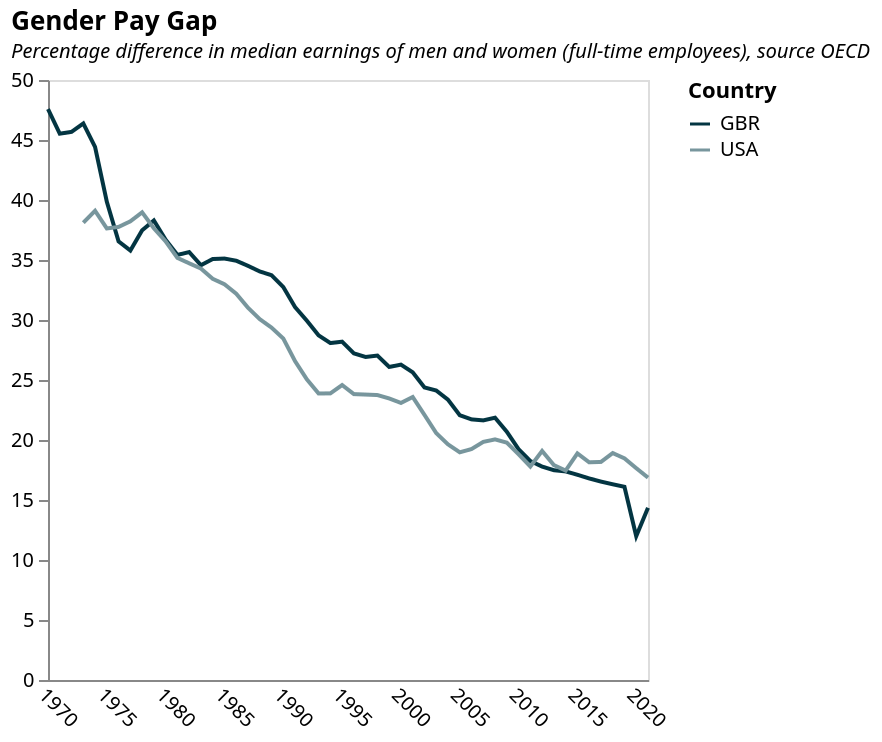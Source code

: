 {
  "$schema": "https://vega.github.io/schema/vega-lite/v5.json",
  "description": "Gender pay gap",
  "title": {
    "text": "Gender Pay Gap",
    "subtitle": "Percentage difference in median earnings of men and women (full-time employees), source OECD",
    "subtitleFontStyle": "italic",
    "subtitleFontSize": 10,
    "anchor": "start",
    "color": "black"
  },
  "width": 300,
  "height": 300,
  "data": {
    "values": [
      {
        "LOCATION": "GBR",
        "TIME": 1970,
        "Value": 47.57803918,
        "Year": "1970"
      },
      {
        "LOCATION": "GBR",
        "TIME": 1971,
        "Value": 45.52742185,
        "Year": "1971"
      },
      {
        "LOCATION": "GBR",
        "TIME": 1972,
        "Value": 45.67779473,
        "Year": "1972"
      },
      {
        "LOCATION": "GBR",
        "TIME": 1973,
        "Value": 46.37872641,
        "Year": "1973"
      },
      {
        "LOCATION": "GBR",
        "TIME": 1974,
        "Value": 44.42223433,
        "Year": "1974"
      },
      {
        "LOCATION": "GBR",
        "TIME": 1975,
        "Value": 39.85541472,
        "Year": "1975"
      },
      {
        "LOCATION": "GBR",
        "TIME": 1976,
        "Value": 36.55030194,
        "Year": "1976"
      },
      {
        "LOCATION": "GBR",
        "TIME": 1977,
        "Value": 35.78836762,
        "Year": "1977"
      },
      {
        "LOCATION": "GBR",
        "TIME": 1978,
        "Value": 37.47486876,
        "Year": "1978"
      },
      {
        "LOCATION": "GBR",
        "TIME": 1979,
        "Value": 38.29523952,
        "Year": "1979"
      },
      {
        "LOCATION": "GBR",
        "TIME": 1980,
        "Value": 36.68858597,
        "Year": "1980"
      },
      {
        "LOCATION": "GBR",
        "TIME": 1981,
        "Value": 35.4268123,
        "Year": "1981"
      },
      {
        "LOCATION": "GBR",
        "TIME": 1982,
        "Value": 35.65961949,
        "Year": "1982"
      },
      {
        "LOCATION": "GBR",
        "TIME": 1983,
        "Value": 34.56728192,
        "Year": "1983"
      },
      {
        "LOCATION": "GBR",
        "TIME": 1984,
        "Value": 35.08152659,
        "Year": "1984"
      },
      {
        "LOCATION": "GBR",
        "TIME": 1985,
        "Value": 35.12011437,
        "Year": "1985"
      },
      {
        "LOCATION": "GBR",
        "TIME": 1986,
        "Value": 34.93850632,
        "Year": "1986"
      },
      {
        "LOCATION": "GBR",
        "TIME": 1987,
        "Value": 34.51295439,
        "Year": "1987"
      },
      {
        "LOCATION": "GBR",
        "TIME": 1988,
        "Value": 34.04572949,
        "Year": "1988"
      },
      {
        "LOCATION": "GBR",
        "TIME": 1989,
        "Value": 33.73065917,
        "Year": "1989"
      },
      {
        "LOCATION": "GBR",
        "TIME": 1990,
        "Value": 32.74495595,
        "Year": "1990"
      },
      {
        "LOCATION": "GBR",
        "TIME": 1991,
        "Value": 31.07547805,
        "Year": "1991"
      },
      {
        "LOCATION": "GBR",
        "TIME": 1992,
        "Value": 29.9466794,
        "Year": "1992"
      },
      {
        "LOCATION": "GBR",
        "TIME": 1993,
        "Value": 28.71901926,
        "Year": "1993"
      },
      {
        "LOCATION": "GBR",
        "TIME": 1994,
        "Value": 28.07971854,
        "Year": "1994"
      },
      {
        "LOCATION": "GBR",
        "TIME": 1995,
        "Value": 28.19283491,
        "Year": "1995"
      },
      {
        "LOCATION": "GBR",
        "TIME": 1996,
        "Value": 27.21841089,
        "Year": "1996"
      },
      {
        "LOCATION": "GBR",
        "TIME": 1997,
        "Value": 26.91907015,
        "Year": "1997"
      },
      {
        "LOCATION": "GBR",
        "TIME": 1998,
        "Value": 27.03529422,
        "Year": "1998"
      },
      {
        "LOCATION": "GBR",
        "TIME": 1999,
        "Value": 26.08972842,
        "Year": "1999"
      },
      {
        "LOCATION": "GBR",
        "TIME": 2000,
        "Value": 26.28031383,
        "Year": "2000"
      },
      {
        "LOCATION": "GBR",
        "TIME": 2001,
        "Value": 25.6396459,
        "Year": "2001"
      },
      {
        "LOCATION": "GBR",
        "TIME": 2002,
        "Value": 24.37909944,
        "Year": "2002"
      },
      {
        "LOCATION": "GBR",
        "TIME": 2003,
        "Value": 24.12446709,
        "Year": "2003"
      },
      {
        "LOCATION": "GBR",
        "TIME": 2004,
        "Value": 23.35874097,
        "Year": "2004"
      },
      {
        "LOCATION": "GBR",
        "TIME": 2005,
        "Value": 22.0639582,
        "Year": "2005"
      },
      {
        "LOCATION": "GBR",
        "TIME": 2006,
        "Value": 21.71808402,
        "Year": "2006"
      },
      {
        "LOCATION": "GBR",
        "TIME": 2007,
        "Value": 21.63478071,
        "Year": "2007"
      },
      {
        "LOCATION": "GBR",
        "TIME": 2008,
        "Value": 21.85786911,
        "Year": "2008"
      },
      {
        "LOCATION": "GBR",
        "TIME": 2009,
        "Value": 20.68629595,
        "Year": "2009"
      },
      {
        "LOCATION": "GBR",
        "TIME": 2010,
        "Value": 19.23143692,
        "Year": "2010"
      },
      {
        "LOCATION": "GBR",
        "TIME": 2011,
        "Value": 18.2460052,
        "Year": "2011"
      },
      {
        "LOCATION": "GBR",
        "TIME": 2012,
        "Value": 17.78388278,
        "Year": "2012"
      },
      {
        "LOCATION": "GBR",
        "TIME": 2013,
        "Value": 17.48201439,
        "Year": "2013"
      },
      {
        "LOCATION": "GBR",
        "TIME": 2014,
        "Value": 17.38274257,
        "Year": "2014"
      },
      {
        "LOCATION": "GBR",
        "TIME": 2015,
        "Value": 17.10155148,
        "Year": "2015"
      },
      {
        "LOCATION": "GBR",
        "TIME": 2016,
        "Value": 16.7965368,
        "Year": "2016"
      },
      {
        "LOCATION": "GBR",
        "TIME": 2017,
        "Value": 16.53410053,
        "Year": "2017"
      },
      {
        "LOCATION": "GBR",
        "TIME": 2018,
        "Value": 16.3104242,
        "Year": "2018"
      },
      {
        "LOCATION": "GBR",
        "TIME": 2019,
        "Value": 16.09980928,
        "Year": "2019"
      },
      {
        "LOCATION": "GBR",
        "TIME": 2020,
        "Value": 11.98380567,
        "Year": "2020"
      },
      {
        "LOCATION": "GBR",
        "TIME": 2021,
        "Value": 14.34929405,
        "Year": "2021"
      },
      {
        "LOCATION": "USA",
        "TIME": 1973,
        "Value": 38.1104034,
        "Year": "1973"
      },
      {
        "LOCATION": "USA",
        "TIME": 1974,
        "Value": 39.10068426,
        "Year": "1974"
      },
      {
        "LOCATION": "USA",
        "TIME": 1975,
        "Value": 37.63003166,
        "Year": "1975"
      },
      {
        "LOCATION": "USA",
        "TIME": 1976,
        "Value": 37.7559727,
        "Year": "1976"
      },
      {
        "LOCATION": "USA",
        "TIME": 1977,
        "Value": 38.22485207,
        "Year": "1977"
      },
      {
        "LOCATION": "USA",
        "TIME": 1978,
        "Value": 38.97247706,
        "Year": "1978"
      },
      {
        "LOCATION": "USA",
        "TIME": 1979,
        "Value": 37.64195057,
        "Year": "1979"
      },
      {
        "LOCATION": "USA",
        "TIME": 1980,
        "Value": 36.55215104,
        "Year": "1980"
      },
      {
        "LOCATION": "USA",
        "TIME": 1981,
        "Value": 35.17400058,
        "Year": "1981"
      },
      {
        "LOCATION": "USA",
        "TIME": 1982,
        "Value": 34.72409152,
        "Year": "1982"
      },
      {
        "LOCATION": "USA",
        "TIME": 1983,
        "Value": 34.28645028,
        "Year": "1983"
      },
      {
        "LOCATION": "USA",
        "TIME": 1984,
        "Value": 33.43217198,
        "Year": "1984"
      },
      {
        "LOCATION": "USA",
        "TIME": 1985,
        "Value": 32.9782197,
        "Year": "1985"
      },
      {
        "LOCATION": "USA",
        "TIME": 1986,
        "Value": 32.19021491,
        "Year": "1986"
      },
      {
        "LOCATION": "USA",
        "TIME": 1987,
        "Value": 31.02222222,
        "Year": "1987"
      },
      {
        "LOCATION": "USA",
        "TIME": 1988,
        "Value": 30.06917423,
        "Year": "1988"
      },
      {
        "LOCATION": "USA",
        "TIME": 1989,
        "Value": 29.36357908,
        "Year": "1989"
      },
      {
        "LOCATION": "USA",
        "TIME": 1990,
        "Value": 28.45544956,
        "Year": "1990"
      },
      {
        "LOCATION": "USA",
        "TIME": 1991,
        "Value": 26.57109191,
        "Year": "1991"
      },
      {
        "LOCATION": "USA",
        "TIME": 1992,
        "Value": 25.05773672,
        "Year": "1992"
      },
      {
        "LOCATION": "USA",
        "TIME": 1993,
        "Value": 23.87640449,
        "Year": "1993"
      },
      {
        "LOCATION": "USA",
        "TIME": 1994,
        "Value": 23.88451444,
        "Year": "1994"
      },
      {
        "LOCATION": "USA",
        "TIME": 1995,
        "Value": 24.57998539,
        "Year": "1995"
      },
      {
        "LOCATION": "USA",
        "TIME": 1996,
        "Value": 23.82394868,
        "Year": "1996"
      },
      {
        "LOCATION": "USA",
        "TIME": 1997,
        "Value": 23.78649162,
        "Year": "1997"
      },
      {
        "LOCATION": "USA",
        "TIME": 1998,
        "Value": 23.7458194,
        "Year": "1998"
      },
      {
        "LOCATION": "USA",
        "TIME": 1999,
        "Value": 23.46278317,
        "Year": "1999"
      },
      {
        "LOCATION": "USA",
        "TIME": 2000,
        "Value": 23.08892356,
        "Year": "2000"
      },
      {
        "LOCATION": "USA",
        "TIME": 2001,
        "Value": 23.58208955,
        "Year": "2001"
      },
      {
        "LOCATION": "USA",
        "TIME": 2002,
        "Value": 22.09131075,
        "Year": "2002"
      },
      {
        "LOCATION": "USA",
        "TIME": 2003,
        "Value": 20.57553957,
        "Year": "2003"
      },
      {
        "LOCATION": "USA",
        "TIME": 2004,
        "Value": 19.63534362,
        "Year": "2004"
      },
      {
        "LOCATION": "USA",
        "TIME": 2005,
        "Value": 18.97506925,
        "Year": "2005"
      },
      {
        "LOCATION": "USA",
        "TIME": 2006,
        "Value": 19.24629879,
        "Year": "2006"
      },
      {
        "LOCATION": "USA",
        "TIME": 2007,
        "Value": 19.84334204,
        "Year": "2007"
      },
      {
        "LOCATION": "USA",
        "TIME": 2008,
        "Value": 20.05012531,
        "Year": "2008"
      },
      {
        "LOCATION": "USA",
        "TIME": 2009,
        "Value": 19.78021978,
        "Year": "2009"
      },
      {
        "LOCATION": "USA",
        "TIME": 2010,
        "Value": 18.81067961,
        "Year": "2010"
      },
      {
        "LOCATION": "USA",
        "TIME": 2011,
        "Value": 17.78846154,
        "Year": "2011"
      },
      {
        "LOCATION": "USA",
        "TIME": 2012,
        "Value": 19.08665105,
        "Year": "2012"
      },
      {
        "LOCATION": "USA",
        "TIME": 2013,
        "Value": 17.90697674,
        "Year": "2013"
      },
      {
        "LOCATION": "USA",
        "TIME": 2014,
        "Value": 17.45120551,
        "Year": "2014"
      },
      {
        "LOCATION": "USA",
        "TIME": 2015,
        "Value": 18.88268156,
        "Year": "2015"
      },
      {
        "LOCATION": "USA",
        "TIME": 2016,
        "Value": 18.1420765,
        "Year": "2016"
      },
      {
        "LOCATION": "USA",
        "TIME": 2017,
        "Value": 18.17215728,
        "Year": "2017"
      },
      {
        "LOCATION": "USA",
        "TIME": 2018,
        "Value": 18.91058582,
        "Year": "2018"
      },
      {
        "LOCATION": "USA",
        "TIME": 2019,
        "Value": 18.47070507,
        "Year": "2019"
      },
      {
        "LOCATION": "USA",
        "TIME": 2020,
        "Value": 17.65249538,
        "Year": "2020"
      },
      {
        "LOCATION": "USA",
        "TIME": 2021,
        "Value": 16.86417502,
        "Year": "2021"
      }
    ]
  },
  "mark": {
    "type": "line"
  },
  "encoding": {
    "x": {
      "field": "Year",
      "type": "temporal",
      "axis": {
        "title": null,
        "grid": false,
        "ticks": false,
        "labelAngle": 45
      }
    },
    "y": {
      "field": "Value",
      "type": "quantitative",
      "title": "",
      "axis": {
        "grid": false
      }
    },
    "color": {
      "field": "LOCATION",
      "type": "nominal",
      "title": "Country",
      "scale": {
        "range": [
          "#033542",
          "#78969d"
        ]
      }
    }
  }
}